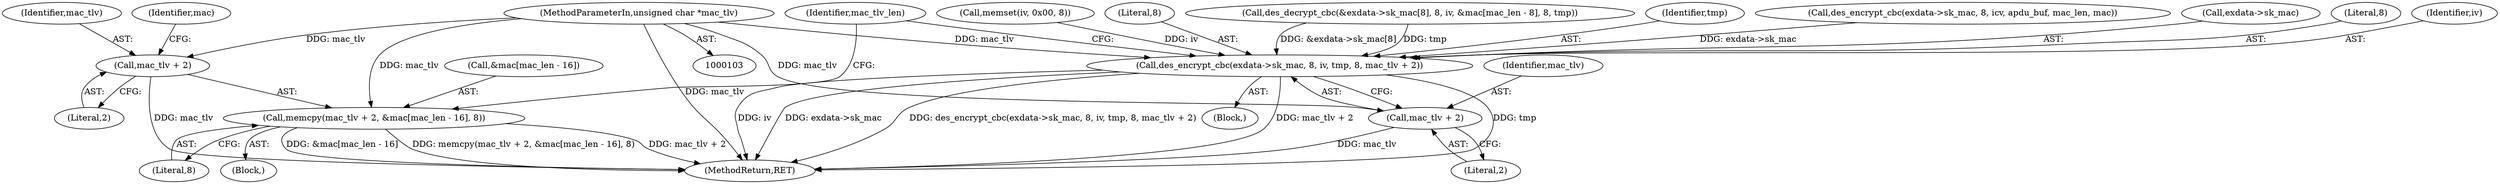 digraph "0_OpenSC_8fe377e93b4b56060e5bbfb6f3142ceaeca744fa_6@pointer" {
"1000108" [label="(MethodParameterIn,unsigned char *mac_tlv)"];
"1000287" [label="(Call,memcpy(mac_tlv + 2, &mac[mac_len - 16], 8))"];
"1000288" [label="(Call,mac_tlv + 2)"];
"1000336" [label="(Call,des_encrypt_cbc(exdata->sk_mac, 8, iv, tmp, 8, mac_tlv + 2))"];
"1000344" [label="(Call,mac_tlv + 2)"];
"1000343" [label="(Literal,8)"];
"1000297" [label="(Literal,8)"];
"1000291" [label="(Call,&mac[mac_len - 16])"];
"1000315" [label="(Call,des_decrypt_cbc(&exdata->sk_mac[8], 8, iv, &mac[mac_len - 8], 8, tmp))"];
"1000342" [label="(Identifier,tmp)"];
"1000289" [label="(Identifier,mac_tlv)"];
"1000336" [label="(Call,des_encrypt_cbc(exdata->sk_mac, 8, iv, tmp, 8, mac_tlv + 2))"];
"1000306" [label="(Call,des_encrypt_cbc(exdata->sk_mac, 8, icv, apdu_buf, mac_len, mac))"];
"1000337" [label="(Call,exdata->sk_mac)"];
"1000293" [label="(Identifier,mac)"];
"1000287" [label="(Call,memcpy(mac_tlv + 2, &mac[mac_len - 16], 8))"];
"1000355" [label="(MethodReturn,RET)"];
"1000346" [label="(Literal,2)"];
"1000277" [label="(Block,)"];
"1000345" [label="(Identifier,mac_tlv)"];
"1000340" [label="(Literal,8)"];
"1000344" [label="(Call,mac_tlv + 2)"];
"1000299" [label="(Block,)"];
"1000288" [label="(Call,mac_tlv + 2)"];
"1000108" [label="(MethodParameterIn,unsigned char *mac_tlv)"];
"1000341" [label="(Identifier,iv)"];
"1000332" [label="(Call,memset(iv, 0x00, 8))"];
"1000349" [label="(Identifier,mac_tlv_len)"];
"1000290" [label="(Literal,2)"];
"1000108" -> "1000103"  [label="AST: "];
"1000108" -> "1000355"  [label="DDG: mac_tlv"];
"1000108" -> "1000287"  [label="DDG: mac_tlv"];
"1000108" -> "1000288"  [label="DDG: mac_tlv"];
"1000108" -> "1000336"  [label="DDG: mac_tlv"];
"1000108" -> "1000344"  [label="DDG: mac_tlv"];
"1000287" -> "1000277"  [label="AST: "];
"1000287" -> "1000297"  [label="CFG: "];
"1000288" -> "1000287"  [label="AST: "];
"1000291" -> "1000287"  [label="AST: "];
"1000297" -> "1000287"  [label="AST: "];
"1000349" -> "1000287"  [label="CFG: "];
"1000287" -> "1000355"  [label="DDG: &mac[mac_len - 16]"];
"1000287" -> "1000355"  [label="DDG: memcpy(mac_tlv + 2, &mac[mac_len - 16], 8)"];
"1000287" -> "1000355"  [label="DDG: mac_tlv + 2"];
"1000288" -> "1000290"  [label="CFG: "];
"1000289" -> "1000288"  [label="AST: "];
"1000290" -> "1000288"  [label="AST: "];
"1000293" -> "1000288"  [label="CFG: "];
"1000288" -> "1000355"  [label="DDG: mac_tlv"];
"1000336" -> "1000299"  [label="AST: "];
"1000336" -> "1000344"  [label="CFG: "];
"1000337" -> "1000336"  [label="AST: "];
"1000340" -> "1000336"  [label="AST: "];
"1000341" -> "1000336"  [label="AST: "];
"1000342" -> "1000336"  [label="AST: "];
"1000343" -> "1000336"  [label="AST: "];
"1000344" -> "1000336"  [label="AST: "];
"1000349" -> "1000336"  [label="CFG: "];
"1000336" -> "1000355"  [label="DDG: des_encrypt_cbc(exdata->sk_mac, 8, iv, tmp, 8, mac_tlv + 2)"];
"1000336" -> "1000355"  [label="DDG: mac_tlv + 2"];
"1000336" -> "1000355"  [label="DDG: tmp"];
"1000336" -> "1000355"  [label="DDG: iv"];
"1000336" -> "1000355"  [label="DDG: exdata->sk_mac"];
"1000315" -> "1000336"  [label="DDG: &exdata->sk_mac[8]"];
"1000315" -> "1000336"  [label="DDG: tmp"];
"1000306" -> "1000336"  [label="DDG: exdata->sk_mac"];
"1000332" -> "1000336"  [label="DDG: iv"];
"1000344" -> "1000346"  [label="CFG: "];
"1000345" -> "1000344"  [label="AST: "];
"1000346" -> "1000344"  [label="AST: "];
"1000344" -> "1000355"  [label="DDG: mac_tlv"];
}
